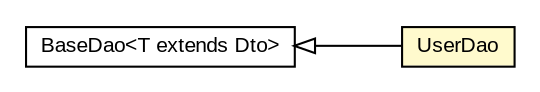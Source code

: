 #!/usr/local/bin/dot
#
# Class diagram 
# Generated by UMLGraph version R5_6-24-gf6e263 (http://www.umlgraph.org/)
#

digraph G {
	edge [fontname="arial",fontsize=10,labelfontname="arial",labelfontsize=10];
	node [fontname="arial",fontsize=10,shape=plaintext];
	nodesep=0.25;
	ranksep=0.5;
	rankdir=LR;
	// com.gwtplatform.carstore.server.dao.UserDao
	c526551 [label=<<table title="com.gwtplatform.carstore.server.dao.UserDao" border="0" cellborder="1" cellspacing="0" cellpadding="2" port="p" bgcolor="lemonChiffon" href="./UserDao.html">
		<tr><td><table border="0" cellspacing="0" cellpadding="1">
<tr><td align="center" balign="center"> UserDao </td></tr>
		</table></td></tr>
		</table>>, URL="./UserDao.html", fontname="arial", fontcolor="black", fontsize=10.0];
	// com.gwtplatform.carstore.server.dao.BaseDao<T extends com.gwtplatform.carstore.shared.dto.Dto>
	c526556 [label=<<table title="com.gwtplatform.carstore.server.dao.BaseDao" border="0" cellborder="1" cellspacing="0" cellpadding="2" port="p" href="./BaseDao.html">
		<tr><td><table border="0" cellspacing="0" cellpadding="1">
<tr><td align="center" balign="center"> BaseDao&lt;T extends Dto&gt; </td></tr>
		</table></td></tr>
		</table>>, URL="./BaseDao.html", fontname="arial", fontcolor="black", fontsize=10.0];
	//com.gwtplatform.carstore.server.dao.UserDao extends com.gwtplatform.carstore.server.dao.BaseDao<com.gwtplatform.carstore.server.dao.domain.User>
	c526556:p -> c526551:p [dir=back,arrowtail=empty];
}

